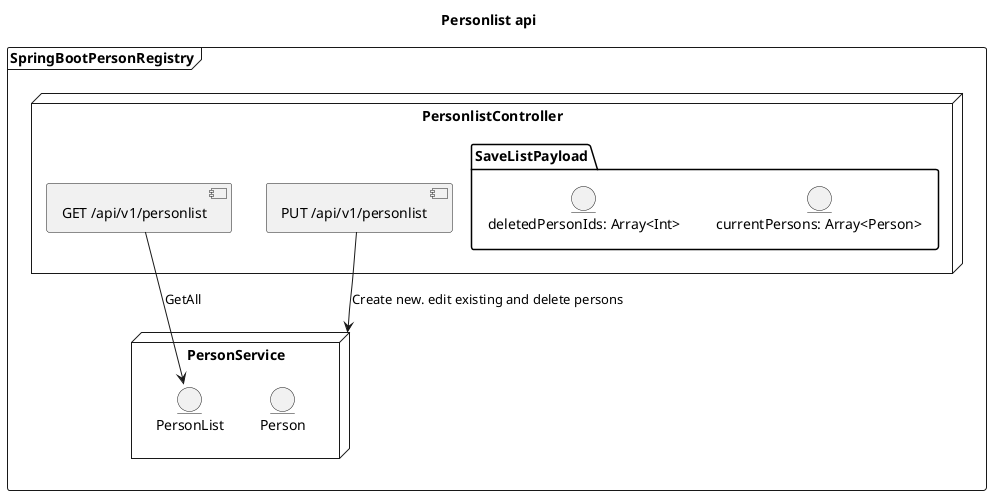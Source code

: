 @startuml

title Personlist api

frame SpringBootPersonRegistry {
    node PersonlistController {
        component GetMapping as "GET /api/v1/personlist"
        component PutMapping as "PUT /api/v1/personlist"
        package SaveListPayload {
        entity currentPersons as "currentPersons: Array<Person>"
        entity deletedPersonIds  as "deletedPersonIds: Array<Int>"
        }

    }
    node PersonService {
        entity Person
        entity PersonList
    }
}

GetMapping --> PersonList: GetAll
PutMapping --> PersonService: Create new. edit existing and delete persons

@enduml